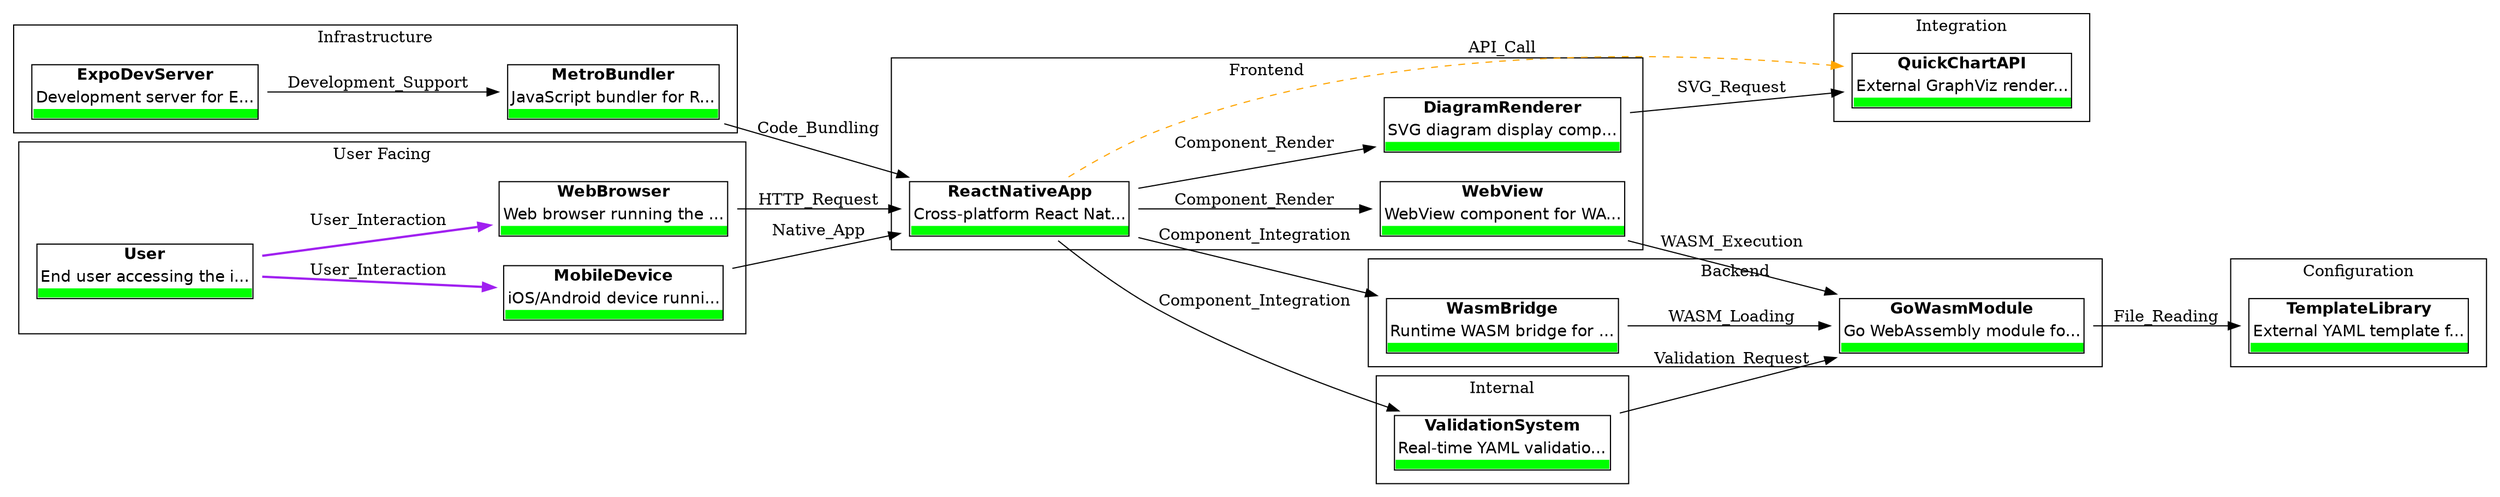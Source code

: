 digraph Infrastructure {
  rankdir=LR;
  node [shape=plaintext, fontname=Helvetica];
  subgraph cluster_INTEGRATION {
    label="Integration";
    QuickChartAPI [tooltip="QuickChartAPI: External GraphViz rendering service\nStatus: healthy\nOwner: integrations\nEnvironment: production\nTags: [external]" label=<
      <TABLE BORDER="1" CELLBORDER="0" CELLSPACING="0">
        <TR><TD><B>QuickChartAPI</B></TD></TR>
        <TR><TD>External GraphViz render...</TD></TR>
        <TR><TD BGCOLOR="green" HEIGHT="8"></TD></TR>
      </TABLE>
    >];
  }
  subgraph cluster_INFRASTRUCTURE {
    label="Infrastructure";
    MetroBundler [tooltip="MetroBundler: JavaScript bundler for React Native\nStatus: healthy\nOwner: platform\nEnvironment: production" label=<
      <TABLE BORDER="1" CELLBORDER="0" CELLSPACING="0">
        <TR><TD><B>MetroBundler</B></TD></TR>
        <TR><TD>JavaScript bundler for R...</TD></TR>
        <TR><TD BGCOLOR="green" HEIGHT="8"></TD></TR>
      </TABLE>
    >];
    ExpoDevServer [tooltip="ExpoDevServer: Development server for Expo applications\nStatus: healthy\nOwner: platform\nEnvironment: production" label=<
      <TABLE BORDER="1" CELLBORDER="0" CELLSPACING="0">
        <TR><TD><B>ExpoDevServer</B></TD></TR>
        <TR><TD>Development server for E...</TD></TR>
        <TR><TD BGCOLOR="green" HEIGHT="8"></TD></TR>
      </TABLE>
    >];
  }
  subgraph cluster_CONFIG {
    label="Configuration";
    TemplateLibrary [tooltip="TemplateLibrary: External YAML template files\nStatus: healthy\nOwner: content\nEnvironment: production" label=<
      <TABLE BORDER="1" CELLBORDER="0" CELLSPACING="0">
        <TR><TD><B>TemplateLibrary</B></TD></TR>
        <TR><TD>External YAML template f...</TD></TR>
        <TR><TD BGCOLOR="green" HEIGHT="8"></TD></TR>
      </TABLE>
    >];
  }
  subgraph cluster_INTERNAL {
    label="Internal";
    ValidationSystem [tooltip="ValidationSystem: Real-time YAML validation and error reporting\nStatus: healthy\nOwner: frontend-team\nEnvironment: production" label=<
      <TABLE BORDER="1" CELLBORDER="0" CELLSPACING="0">
        <TR><TD><B>ValidationSystem</B></TD></TR>
        <TR><TD>Real-time YAML validatio...</TD></TR>
        <TR><TD BGCOLOR="green" HEIGHT="8"></TD></TR>
      </TABLE>
    >];
  }
  subgraph cluster_USER_FACING {
    label="User Facing";
    User [tooltip="User: End user accessing the infrastructure visualization tool\nStatus: healthy\nOwner: product\nEnvironment: production\nTags: [external]" label=<
      <TABLE BORDER="1" CELLBORDER="0" CELLSPACING="0">
        <TR><TD><B>User</B></TD></TR>
        <TR><TD>End user accessing the i...</TD></TR>
        <TR><TD BGCOLOR="green" HEIGHT="8"></TD></TR>
      </TABLE>
    >];
    WebBrowser [tooltip="WebBrowser: Web browser running the React Native web app\nStatus: healthy\nOwner: frontend\nEnvironment: production" label=<
      <TABLE BORDER="1" CELLBORDER="0" CELLSPACING="0">
        <TR><TD><B>WebBrowser</B></TD></TR>
        <TR><TD>Web browser running the ...</TD></TR>
        <TR><TD BGCOLOR="green" HEIGHT="8"></TD></TR>
      </TABLE>
    >];
    MobileDevice [tooltip="MobileDevice: iOS/Android device running the React Native app\nStatus: healthy\nOwner: mobile\nEnvironment: production" label=<
      <TABLE BORDER="1" CELLBORDER="0" CELLSPACING="0">
        <TR><TD><B>MobileDevice</B></TD></TR>
        <TR><TD>iOS/Android device runni...</TD></TR>
        <TR><TD BGCOLOR="green" HEIGHT="8"></TD></TR>
      </TABLE>
    >];
  }
  subgraph cluster_FRONTEND {
    label="Frontend";
    ReactNativeApp [tooltip="ReactNativeApp: Cross-platform React Native application\nStatus: healthy\nOwner: frontend-team\nEnvironment: production\nTags: [critical]" label=<
      <TABLE BORDER="1" CELLBORDER="0" CELLSPACING="0">
        <TR><TD><B>ReactNativeApp</B></TD></TR>
        <TR><TD>Cross-platform React Nat...</TD></TR>
        <TR><TD BGCOLOR="green" HEIGHT="8"></TD></TR>
      </TABLE>
    >];
    WebView [tooltip="WebView: WebView component for WASM execution on mobile\nStatus: healthy\nOwner: frontend-team\nEnvironment: production" label=<
      <TABLE BORDER="1" CELLBORDER="0" CELLSPACING="0">
        <TR><TD><B>WebView</B></TD></TR>
        <TR><TD>WebView component for WA...</TD></TR>
        <TR><TD BGCOLOR="green" HEIGHT="8"></TD></TR>
      </TABLE>
    >];
    DiagramRenderer [tooltip="DiagramRenderer: SVG diagram display component\nStatus: healthy\nOwner: frontend-team\nEnvironment: production" label=<
      <TABLE BORDER="1" CELLBORDER="0" CELLSPACING="0">
        <TR><TD><B>DiagramRenderer</B></TD></TR>
        <TR><TD>SVG diagram display comp...</TD></TR>
        <TR><TD BGCOLOR="green" HEIGHT="8"></TD></TR>
      </TABLE>
    >];
  }
  subgraph cluster_BACKEND {
    label="Backend";
    GoWasmModule [tooltip="GoWasmModule: Go WebAssembly module for YAML processing\nStatus: healthy\nOwner: backend-team\nEnvironment: production\nTags: [critical]" label=<
      <TABLE BORDER="1" CELLBORDER="0" CELLSPACING="0">
        <TR><TD><B>GoWasmModule</B></TD></TR>
        <TR><TD>Go WebAssembly module fo...</TD></TR>
        <TR><TD BGCOLOR="green" HEIGHT="8"></TD></TR>
      </TABLE>
    >];
    WasmBridge [tooltip="WasmBridge: Runtime WASM bridge for mobile platforms\nStatus: healthy\nOwner: backend-team\nEnvironment: production" label=<
      <TABLE BORDER="1" CELLBORDER="0" CELLSPACING="0">
        <TR><TD><B>WasmBridge</B></TD></TR>
        <TR><TD>Runtime WASM bridge for ...</TD></TR>
        <TR><TD BGCOLOR="green" HEIGHT="8"></TD></TR>
      </TABLE>
    >];
  }
  User -> WebBrowser [label="User_Interaction", color=purple, style=bold];
  User -> MobileDevice [label="User_Interaction", color=purple, style=bold];
  WebBrowser -> ReactNativeApp [label="HTTP_Request", color=black];
  MobileDevice -> ReactNativeApp [label="Native_App"];
  ReactNativeApp -> WebView [label="Component_Render"];
  WebView -> GoWasmModule [label="WASM_Execution"];
  WasmBridge -> GoWasmModule [label="WASM_Loading"];
  ReactNativeApp -> WasmBridge [label="Component_Integration"];
  ReactNativeApp -> QuickChartAPI [label="API_Call", color=orange, style=dashed];
  MetroBundler -> ReactNativeApp [label="Code_Bundling"];
  ExpoDevServer -> MetroBundler [label="Development_Support"];
  GoWasmModule -> TemplateLibrary [label="File_Reading"];
  ReactNativeApp -> ValidationSystem [label="Component_Integration"];
  ValidationSystem -> GoWasmModule [label="Validation_Request"];
  ReactNativeApp -> DiagramRenderer [label="Component_Render"];
  DiagramRenderer -> QuickChartAPI [label="SVG_Request"];
}
